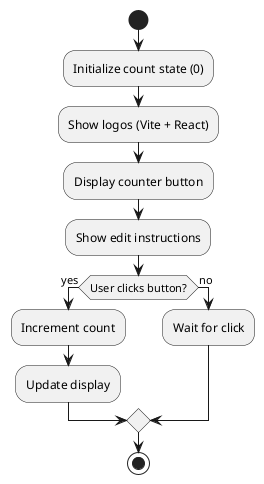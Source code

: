 @startuml

start

:Initialize count state (0);
:Show logos (Vite + React);
:Display counter button;
:Show edit instructions;

if (User clicks button?) then (yes)
  :Increment count;
  :Update display;
else (no)
  :Wait for click;
endif

stop

@enduml